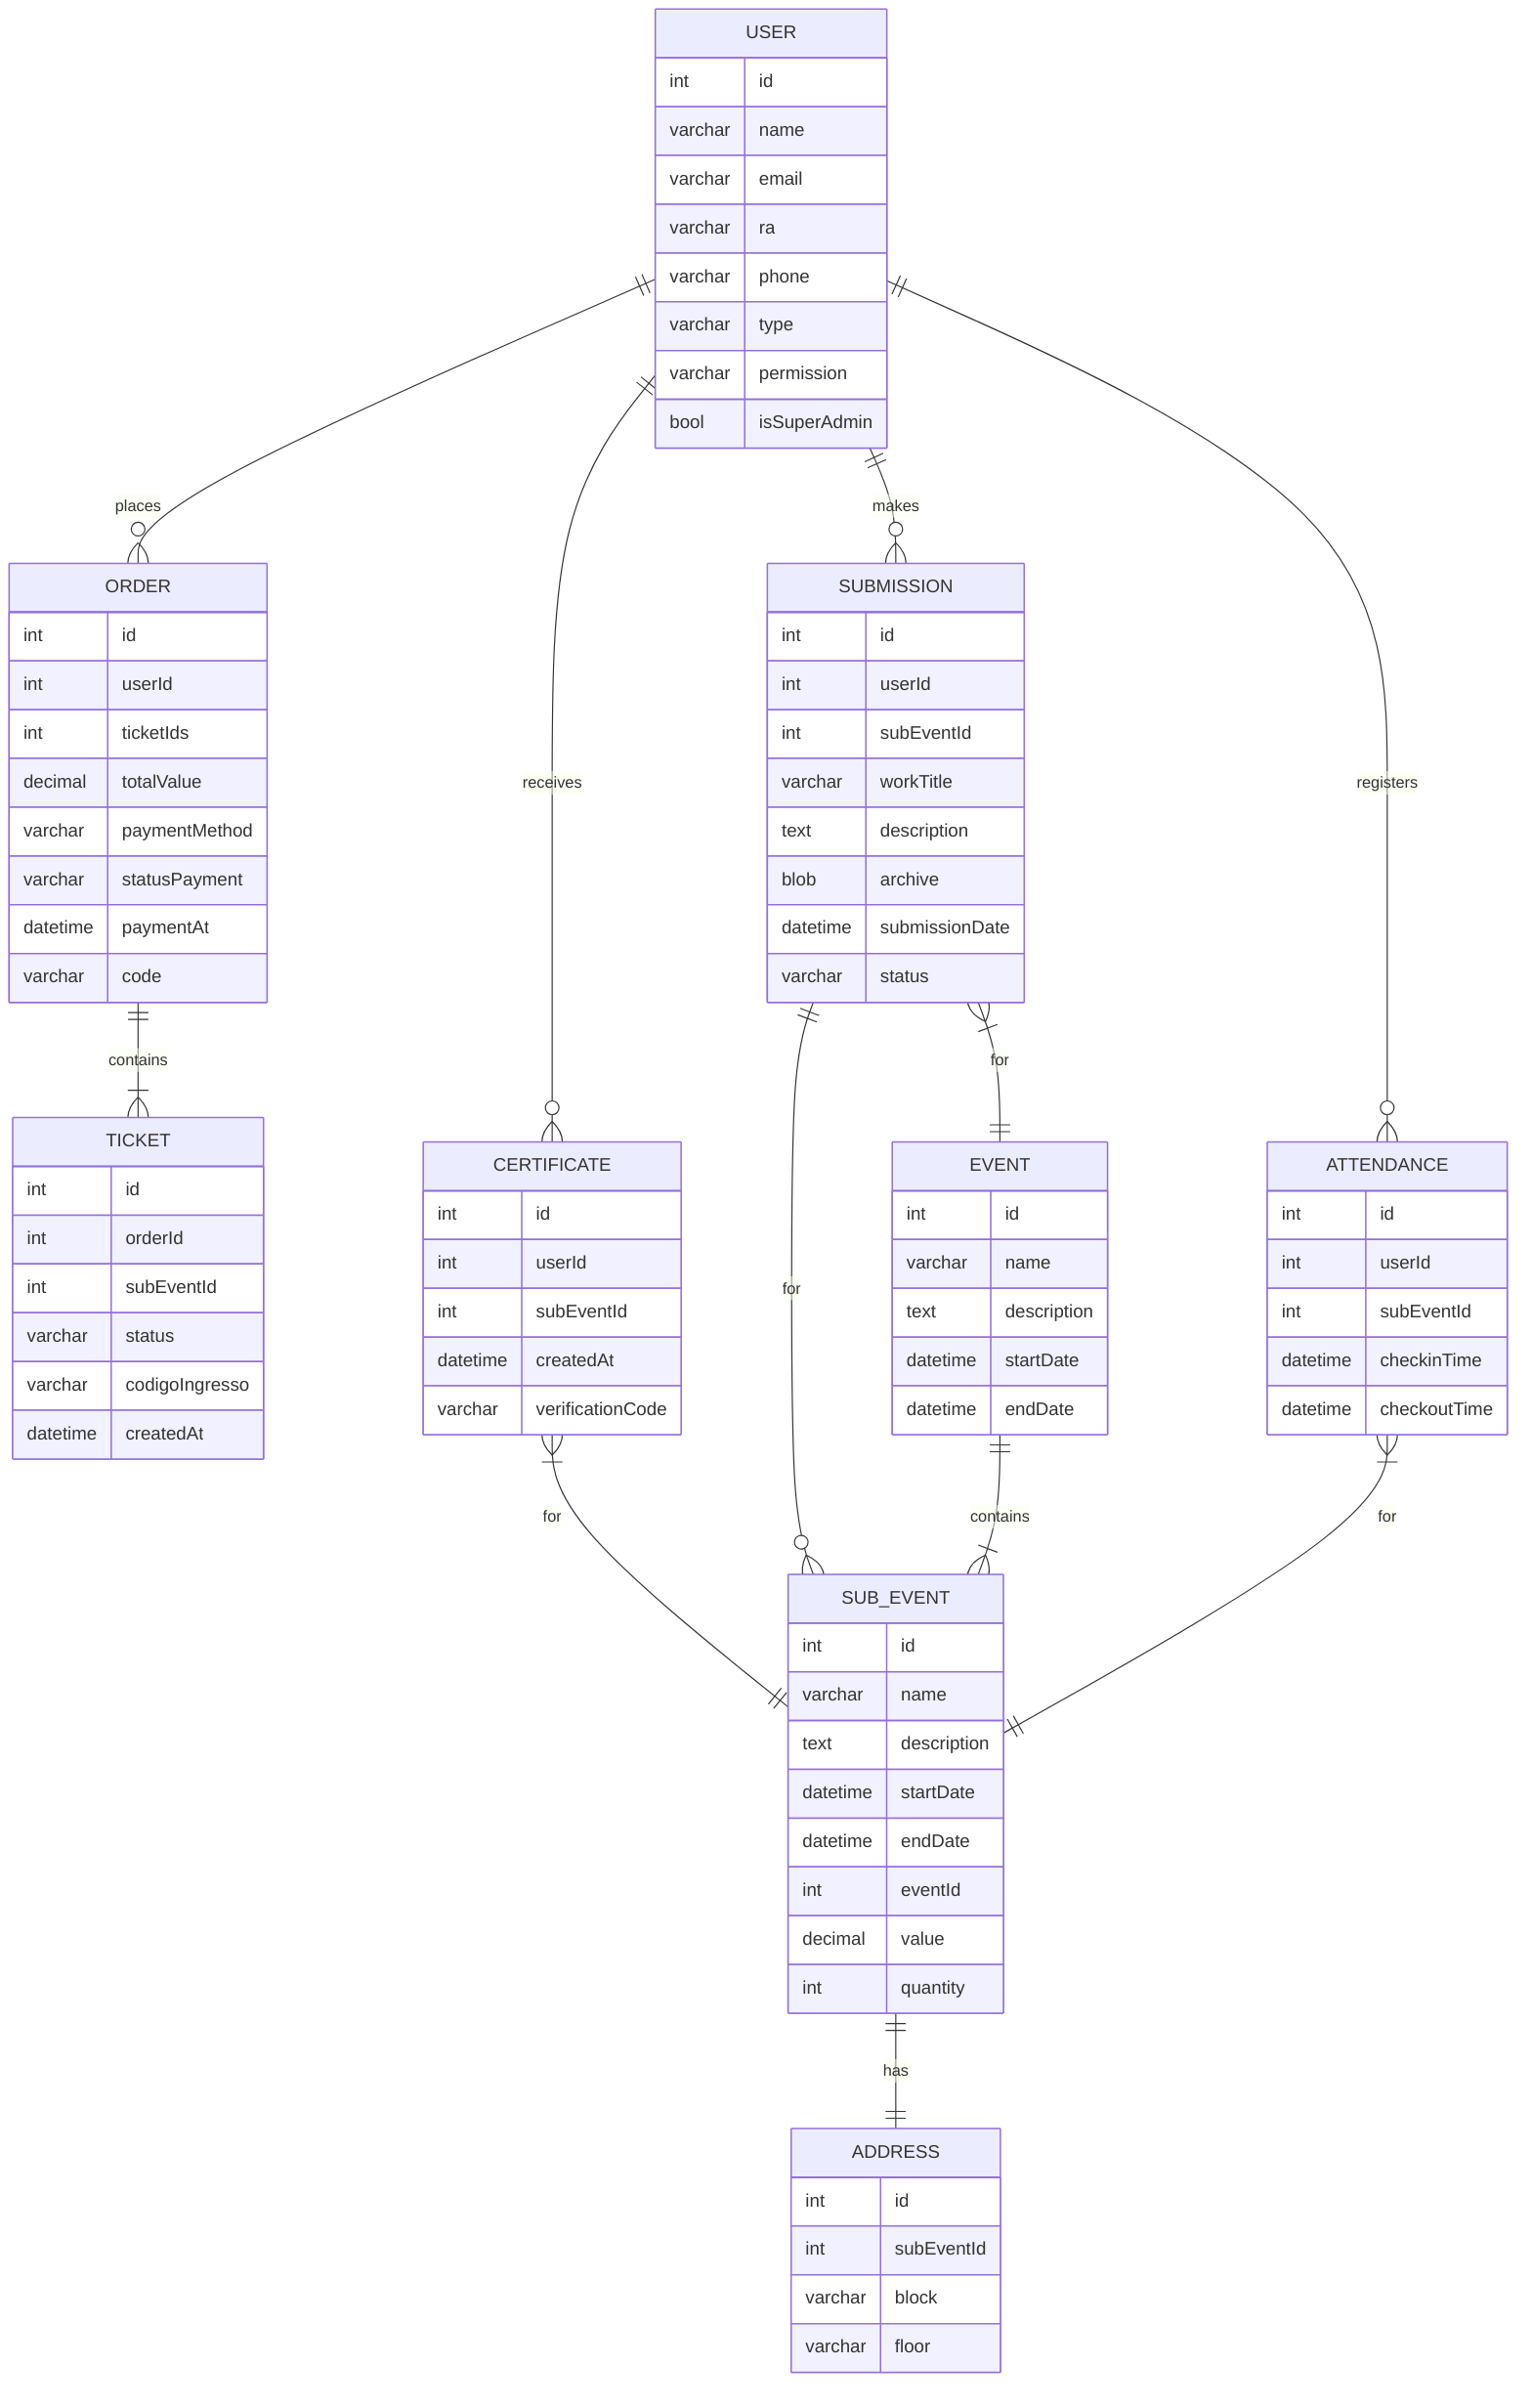 erDiagram
    USER ||--o{ ORDER : places
    ORDER ||--|{ TICKET : contains
    USER ||--o{ CERTIFICATE : receives
    CERTIFICATE }|--|| SUB_EVENT : "for"
    USER ||--o{ SUBMISSION : makes
    SUBMISSION }|--|| EVENT : "for"
    SUBMISSION ||--o{ SUB_EVENT : "for"
    EVENT ||--|{ SUB_EVENT : contains
    SUB_EVENT ||--|| ADDRESS : has
    USER ||--o{ ATTENDANCE : registers
    ATTENDANCE }|--|| SUB_EVENT : "for"

    USER {
        int id
        varchar name
        varchar email
        varchar ra
        varchar phone
        varchar type
        varchar permission
        bool isSuperAdmin
    }

    ORDER {
        int id
        int userId
        int ticketIds
        decimal totalValue
        varchar paymentMethod
        varchar statusPayment
        datetime paymentAt
        varchar code
    }

    TICKET {
        int id
        int orderId
        int subEventId
        varchar status
        varchar codigoIngresso
        datetime createdAt
    }

    CERTIFICATE {
        int id
        int userId
        int subEventId
        datetime createdAt
        varchar verificationCode
    }

    SUBMISSION {
        int id
        int userId
        int subEventId
        varchar workTitle
        text description
        blob archive
        datetime submissionDate
        varchar status
    }

    EVENT {
        int id
        varchar name
        text description
        datetime startDate
        datetime endDate
    }

    SUB_EVENT {
        int id
        varchar name
        text description
        datetime startDate
        datetime endDate
        int eventId
        decimal value
        int quantity
    }

    ADDRESS {
        int id
        int subEventId
        varchar block
        varchar floor
    }

    ATTENDANCE {
        int id
        int userId
        int subEventId
        datetime checkinTime
        datetime checkoutTime
    }